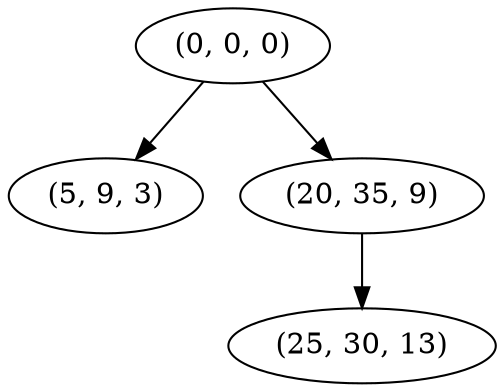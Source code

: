 digraph tree {
    "(0, 0, 0)";
    "(5, 9, 3)";
    "(20, 35, 9)";
    "(25, 30, 13)";
    "(0, 0, 0)" -> "(5, 9, 3)";
    "(0, 0, 0)" -> "(20, 35, 9)";
    "(20, 35, 9)" -> "(25, 30, 13)";
}
